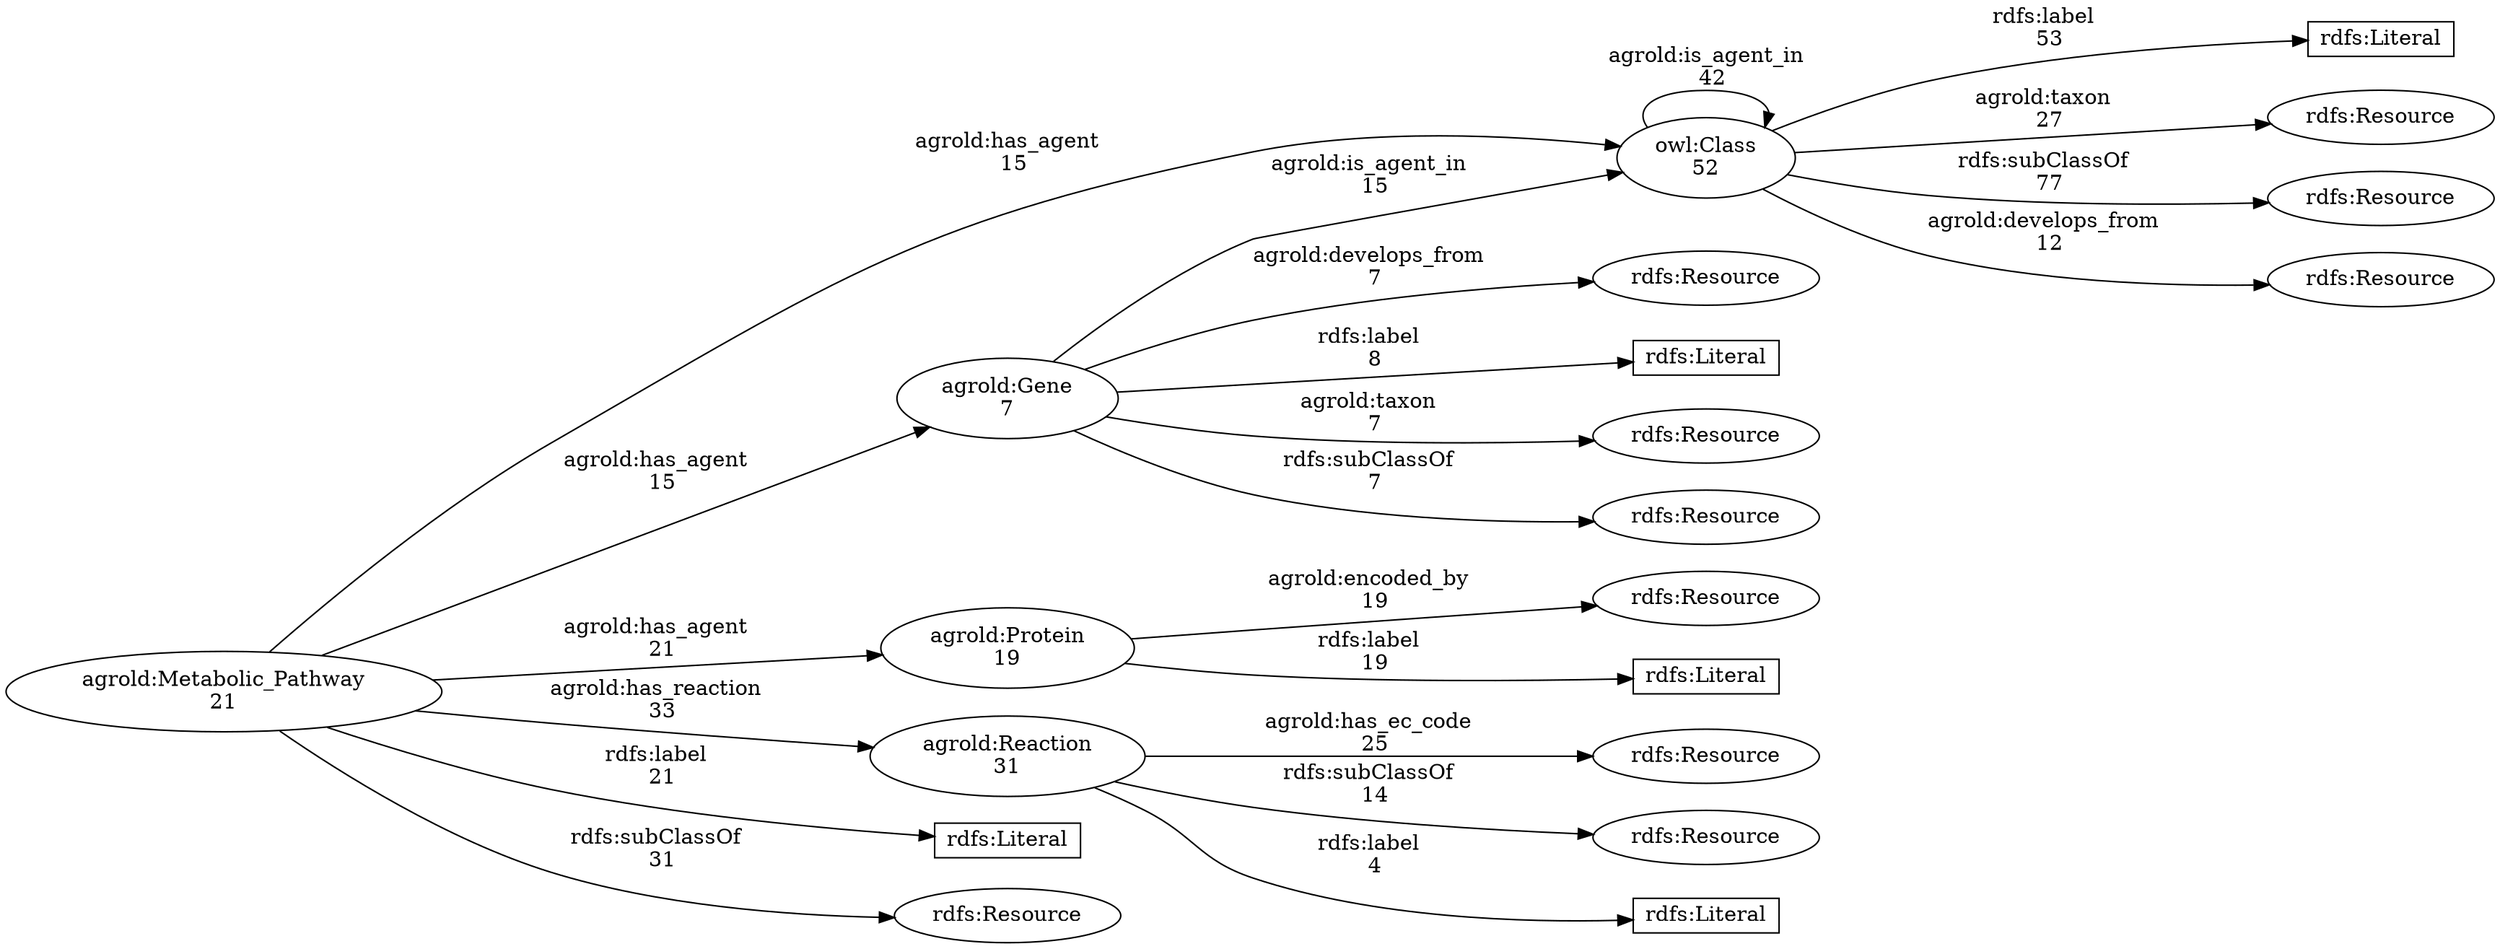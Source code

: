 digraph {
    ranksep=2;
    rankdir="LR";
    charset="utf-8";

    // Class relations with the numbers of edges
    "agrold:Gene" -> "owl:Class" [ label="agrold:is_agent_in\n  15"];
    "agrold:Gene" -> "rdfs:Literal4" [ label="rdfs:label\n  8"];
    "agrold:Gene" -> "rdfs:Resource10" [ label="agrold:taxon\n  7"];
    "agrold:Gene" -> "rdfs:Resource12" [ label="rdfs:subClassOf\n  7"];
    "agrold:Gene" -> "rdfs:Resource8" [ label="agrold:develops_from\n  7"];
    "agrold:Metabolic_Pathway" -> "agrold:Gene" [ label="agrold:has_agent\n  15"];
    "agrold:Metabolic_Pathway" -> "agrold:Protein" [ label="agrold:has_agent\n  21"];
    "agrold:Metabolic_Pathway" -> "agrold:Reaction" [ label="agrold:has_reaction\n  33"];
    "agrold:Metabolic_Pathway" -> "owl:Class" [ label="agrold:has_agent\n  15"];
    "agrold:Metabolic_Pathway" -> "rdfs:Literal6" [ label="rdfs:label\n  21"];
    "agrold:Metabolic_Pathway" -> "rdfs:Resource14" [ label="rdfs:subClassOf\n  31"];
    "agrold:Protein" -> "rdfs:Literal3" [ label="rdfs:label\n  19"];
    "agrold:Protein" -> "rdfs:Resource2" [ label="agrold:encoded_by\n  19"];
    "agrold:Reaction" -> "rdfs:Literal5" [ label="rdfs:label\n  4"];
    "agrold:Reaction" -> "rdfs:Resource1" [ label="agrold:has_ec_code\n  25"];
    "agrold:Reaction" -> "rdfs:Resource13" [ label="rdfs:subClassOf\n  14"];
    "owl:Class" -> "owl:Class" [ label="agrold:is_agent_in\n  42"];
    "owl:Class" -> "rdfs:Literal7" [ label="rdfs:label\n  53"];
    "owl:Class" -> "rdfs:Resource11" [ label="agrold:taxon\n  27"];
    "owl:Class" -> "rdfs:Resource15" [ label="rdfs:subClassOf\n  77"];
    "owl:Class" -> "rdfs:Resource9" [ label="agrold:develops_from\n  12"];

    // The number of entities
    "agrold:Gene" [ label="agrold:Gene\n7" ] ;
    "agrold:Metabolic_Pathway" [ label="agrold:Metabolic_Pathway\n21" ] ;
    "agrold:Protein" [ label="agrold:Protein\n19" ] ;
    "agrold:Reaction" [ label="agrold:Reaction\n31" ] ;
    "owl:Class" [ label="owl:Class\n52" ] ;
    "rdfs:Literal3" [ label="rdfs:Literal", shape=box, height=0.3 ] ;
    "rdfs:Literal4" [ label="rdfs:Literal", shape=box, height=0.3 ] ;
    "rdfs:Literal5" [ label="rdfs:Literal", shape=box, height=0.3 ] ;
    "rdfs:Literal6" [ label="rdfs:Literal", shape=box, height=0.3 ] ;
    "rdfs:Literal7" [ label="rdfs:Literal", shape=box, height=0.3 ] ;
    "rdfs:Resource1" [ label="rdfs:Resource" ] ;
    "rdfs:Resource10" [ label="rdfs:Resource" ] ;
    "rdfs:Resource11" [ label="rdfs:Resource" ] ;
    "rdfs:Resource12" [ label="rdfs:Resource" ] ;
    "rdfs:Resource13" [ label="rdfs:Resource" ] ;
    "rdfs:Resource14" [ label="rdfs:Resource" ] ;
    "rdfs:Resource15" [ label="rdfs:Resource" ] ;
    "rdfs:Resource2" [ label="rdfs:Resource" ] ;
    "rdfs:Resource8" [ label="rdfs:Resource" ] ;
    "rdfs:Resource9" [ label="rdfs:Resource" ] ;

}
